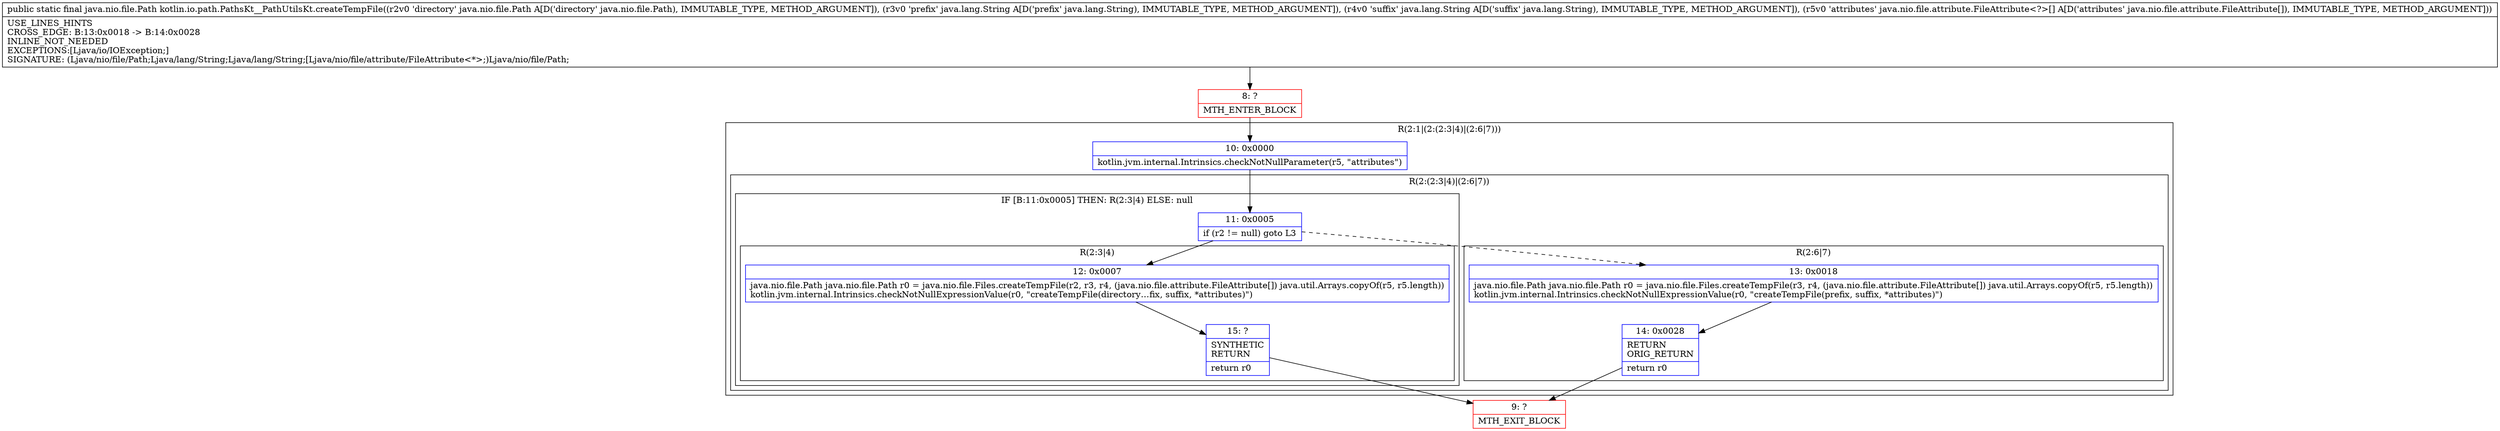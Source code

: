 digraph "CFG forkotlin.io.path.PathsKt__PathUtilsKt.createTempFile(Ljava\/nio\/file\/Path;Ljava\/lang\/String;Ljava\/lang\/String;[Ljava\/nio\/file\/attribute\/FileAttribute;)Ljava\/nio\/file\/Path;" {
subgraph cluster_Region_2014137044 {
label = "R(2:1|(2:(2:3|4)|(2:6|7)))";
node [shape=record,color=blue];
Node_10 [shape=record,label="{10\:\ 0x0000|kotlin.jvm.internal.Intrinsics.checkNotNullParameter(r5, \"attributes\")\l}"];
subgraph cluster_Region_1157308193 {
label = "R(2:(2:3|4)|(2:6|7))";
node [shape=record,color=blue];
subgraph cluster_IfRegion_587052201 {
label = "IF [B:11:0x0005] THEN: R(2:3|4) ELSE: null";
node [shape=record,color=blue];
Node_11 [shape=record,label="{11\:\ 0x0005|if (r2 != null) goto L3\l}"];
subgraph cluster_Region_1479382507 {
label = "R(2:3|4)";
node [shape=record,color=blue];
Node_12 [shape=record,label="{12\:\ 0x0007|java.nio.file.Path java.nio.file.Path r0 = java.nio.file.Files.createTempFile(r2, r3, r4, (java.nio.file.attribute.FileAttribute[]) java.util.Arrays.copyOf(r5, r5.length))\lkotlin.jvm.internal.Intrinsics.checkNotNullExpressionValue(r0, \"createTempFile(directory…fix, suffix, *attributes)\")\l}"];
Node_15 [shape=record,label="{15\:\ ?|SYNTHETIC\lRETURN\l|return r0\l}"];
}
}
subgraph cluster_Region_1134370149 {
label = "R(2:6|7)";
node [shape=record,color=blue];
Node_13 [shape=record,label="{13\:\ 0x0018|java.nio.file.Path java.nio.file.Path r0 = java.nio.file.Files.createTempFile(r3, r4, (java.nio.file.attribute.FileAttribute[]) java.util.Arrays.copyOf(r5, r5.length))\lkotlin.jvm.internal.Intrinsics.checkNotNullExpressionValue(r0, \"createTempFile(prefix, suffix, *attributes)\")\l}"];
Node_14 [shape=record,label="{14\:\ 0x0028|RETURN\lORIG_RETURN\l|return r0\l}"];
}
}
}
Node_8 [shape=record,color=red,label="{8\:\ ?|MTH_ENTER_BLOCK\l}"];
Node_9 [shape=record,color=red,label="{9\:\ ?|MTH_EXIT_BLOCK\l}"];
MethodNode[shape=record,label="{public static final java.nio.file.Path kotlin.io.path.PathsKt__PathUtilsKt.createTempFile((r2v0 'directory' java.nio.file.Path A[D('directory' java.nio.file.Path), IMMUTABLE_TYPE, METHOD_ARGUMENT]), (r3v0 'prefix' java.lang.String A[D('prefix' java.lang.String), IMMUTABLE_TYPE, METHOD_ARGUMENT]), (r4v0 'suffix' java.lang.String A[D('suffix' java.lang.String), IMMUTABLE_TYPE, METHOD_ARGUMENT]), (r5v0 'attributes' java.nio.file.attribute.FileAttribute\<?\>[] A[D('attributes' java.nio.file.attribute.FileAttribute[]), IMMUTABLE_TYPE, METHOD_ARGUMENT]))  | USE_LINES_HINTS\lCROSS_EDGE: B:13:0x0018 \-\> B:14:0x0028\lINLINE_NOT_NEEDED\lEXCEPTIONS:[Ljava\/io\/IOException;]\lSIGNATURE: (Ljava\/nio\/file\/Path;Ljava\/lang\/String;Ljava\/lang\/String;[Ljava\/nio\/file\/attribute\/FileAttribute\<*\>;)Ljava\/nio\/file\/Path;\l}"];
MethodNode -> Node_8;Node_10 -> Node_11;
Node_11 -> Node_12;
Node_11 -> Node_13[style=dashed];
Node_12 -> Node_15;
Node_15 -> Node_9;
Node_13 -> Node_14;
Node_14 -> Node_9;
Node_8 -> Node_10;
}

